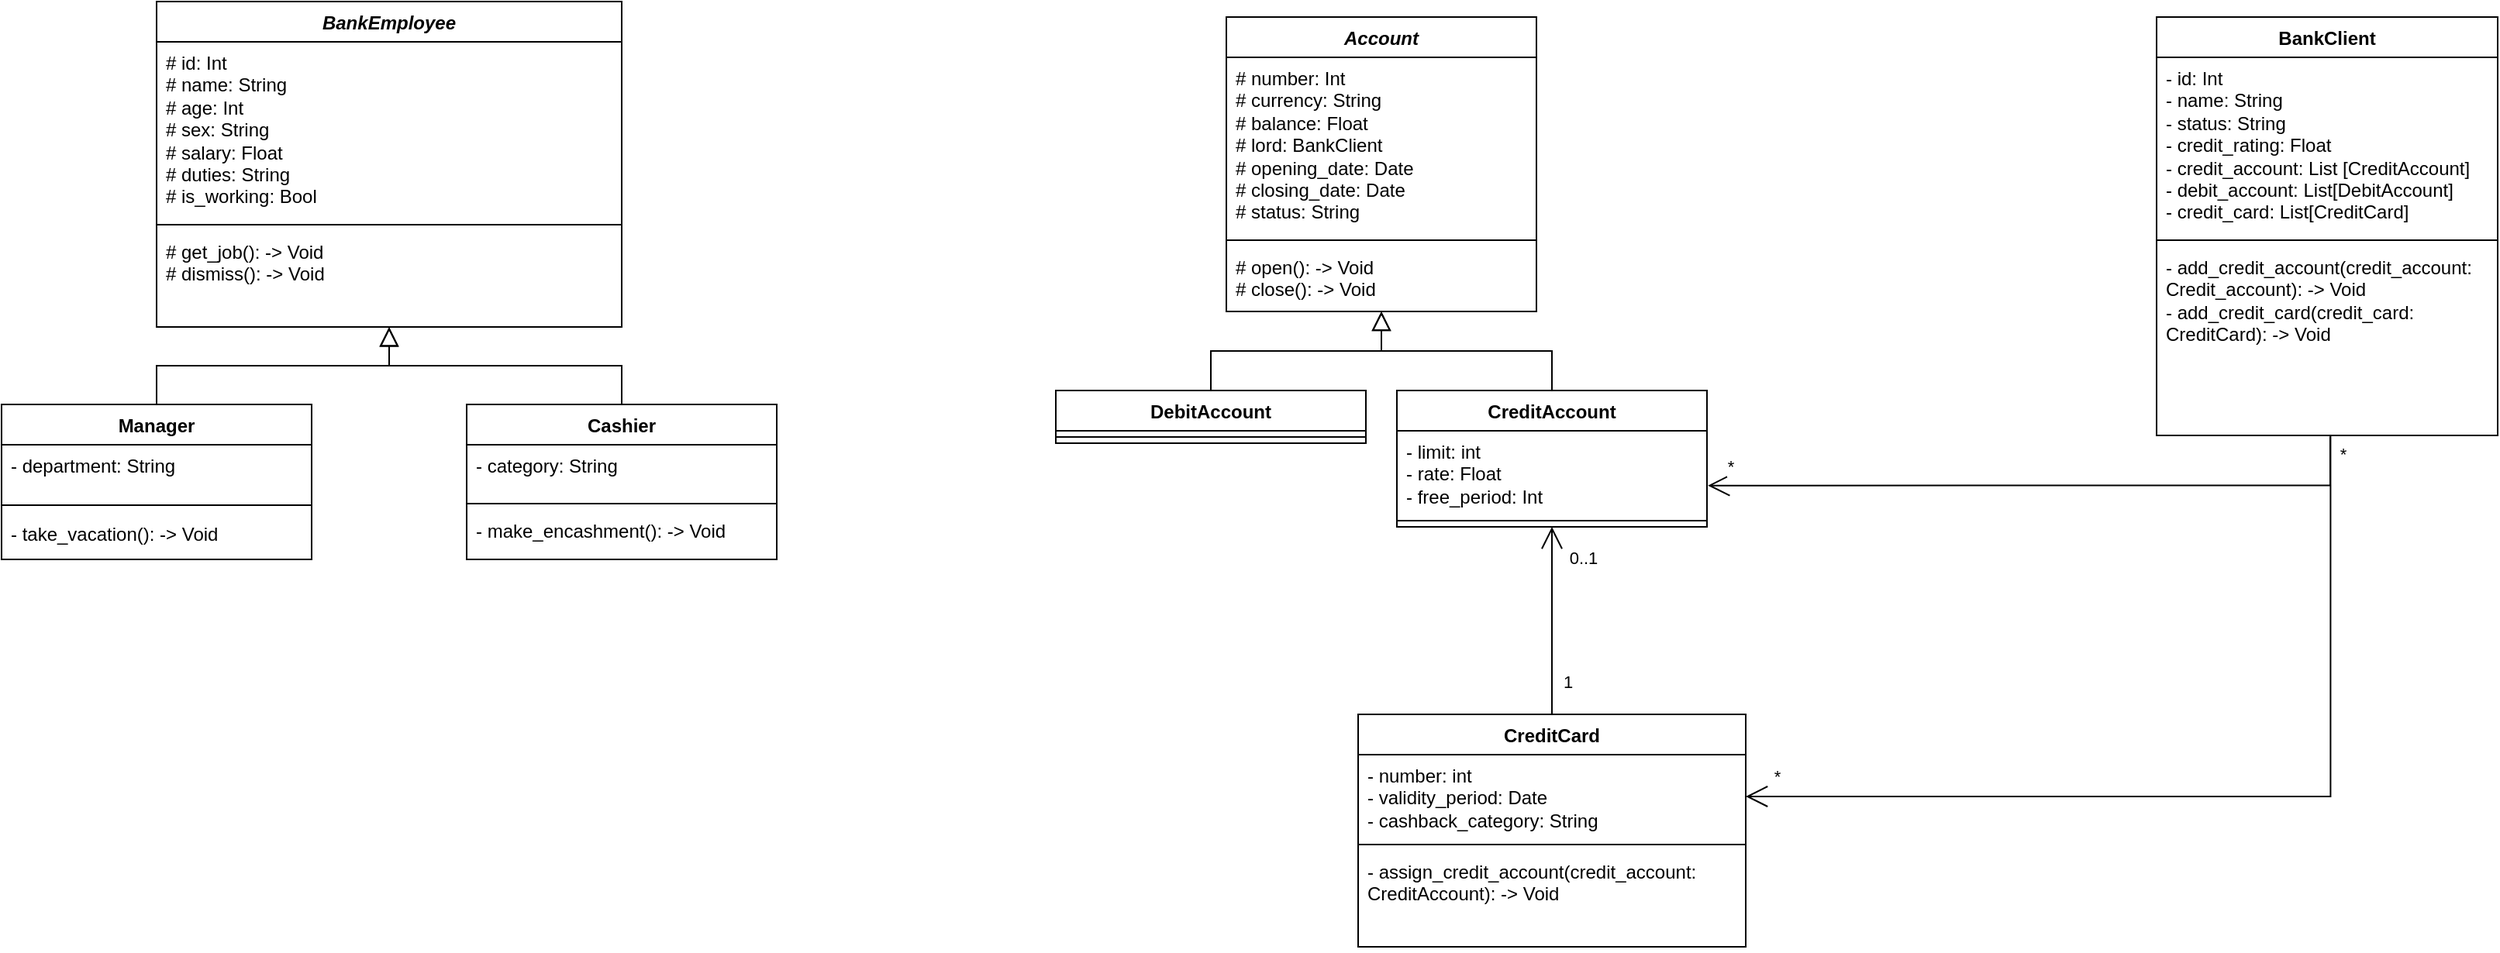 <mxfile version="26.0.9">
  <diagram id="C5RBs43oDa-KdzZeNtuy" name="Page-1">
    <mxGraphModel dx="2417" dy="1107" grid="1" gridSize="10" guides="1" tooltips="1" connect="1" arrows="1" fold="1" page="1" pageScale="1" pageWidth="827" pageHeight="1169" math="0" shadow="0">
      <root>
        <mxCell id="WIyWlLk6GJQsqaUBKTNV-0" />
        <mxCell id="WIyWlLk6GJQsqaUBKTNV-1" parent="WIyWlLk6GJQsqaUBKTNV-0" />
        <mxCell id="MGYGCVjvs8byKjPZkWGm-21" value="" style="endArrow=block;endSize=10;endFill=0;shadow=0;strokeWidth=1;rounded=0;curved=0;edgeStyle=elbowEdgeStyle;elbow=vertical;entryX=0.5;entryY=1;entryDx=0;entryDy=0;exitX=0.5;exitY=0;exitDx=0;exitDy=0;" parent="WIyWlLk6GJQsqaUBKTNV-1" source="MGYGCVjvs8byKjPZkWGm-57" target="MGYGCVjvs8byKjPZkWGm-34" edge="1">
          <mxGeometry width="160" relative="1" as="geometry">
            <mxPoint x="-170" y="520" as="sourcePoint" />
            <mxPoint y="430" as="targetPoint" />
          </mxGeometry>
        </mxCell>
        <mxCell id="MGYGCVjvs8byKjPZkWGm-34" value="&lt;span style=&quot;text-wrap: nowrap;&quot;&gt;&lt;i&gt;BankEmployee&lt;/i&gt;&lt;/span&gt;" style="swimlane;fontStyle=1;align=center;verticalAlign=top;childLayout=stackLayout;horizontal=1;startSize=26;horizontalStack=0;resizeParent=1;resizeParentMax=0;resizeLast=0;collapsible=1;marginBottom=0;whiteSpace=wrap;html=1;" parent="WIyWlLk6GJQsqaUBKTNV-1" vertex="1">
          <mxGeometry x="-240" y="300" width="300" height="210" as="geometry" />
        </mxCell>
        <mxCell id="MGYGCVjvs8byKjPZkWGm-35" value="&lt;div&gt;# id: Int&lt;/div&gt;&lt;div&gt;# name: String&lt;/div&gt;# age: Int&lt;div&gt;# sex: String&lt;/div&gt;&lt;div&gt;# salary: Float&lt;/div&gt;&lt;div&gt;# duties: String&lt;/div&gt;&lt;div&gt;# is_working: Bool&lt;/div&gt;" style="text;strokeColor=none;fillColor=none;align=left;verticalAlign=top;spacingLeft=4;spacingRight=4;overflow=hidden;rotatable=0;points=[[0,0.5],[1,0.5]];portConstraint=eastwest;whiteSpace=wrap;html=1;" parent="MGYGCVjvs8byKjPZkWGm-34" vertex="1">
          <mxGeometry y="26" width="300" height="114" as="geometry" />
        </mxCell>
        <mxCell id="MGYGCVjvs8byKjPZkWGm-36" value="" style="line;strokeWidth=1;fillColor=none;align=left;verticalAlign=middle;spacingTop=-1;spacingLeft=3;spacingRight=3;rotatable=0;labelPosition=right;points=[];portConstraint=eastwest;strokeColor=inherit;" parent="MGYGCVjvs8byKjPZkWGm-34" vertex="1">
          <mxGeometry y="140" width="300" height="8" as="geometry" />
        </mxCell>
        <mxCell id="MGYGCVjvs8byKjPZkWGm-37" value="# get_job(): -&amp;gt; Void&lt;div&gt;# dismiss(): -&amp;gt; Void&lt;br&gt;&lt;div&gt;&lt;br&gt;&lt;/div&gt;&lt;div&gt;&lt;br&gt;&lt;/div&gt;&lt;/div&gt;" style="text;strokeColor=none;fillColor=none;align=left;verticalAlign=top;spacingLeft=4;spacingRight=4;overflow=hidden;rotatable=0;points=[[0,0.5],[1,0.5]];portConstraint=eastwest;whiteSpace=wrap;html=1;" parent="MGYGCVjvs8byKjPZkWGm-34" vertex="1">
          <mxGeometry y="148" width="300" height="62" as="geometry" />
        </mxCell>
        <mxCell id="MGYGCVjvs8byKjPZkWGm-57" value="Manager" style="swimlane;fontStyle=1;align=center;verticalAlign=top;childLayout=stackLayout;horizontal=1;startSize=26;horizontalStack=0;resizeParent=1;resizeParentMax=0;resizeLast=0;collapsible=1;marginBottom=0;whiteSpace=wrap;html=1;" parent="WIyWlLk6GJQsqaUBKTNV-1" vertex="1">
          <mxGeometry x="-340" y="560" width="200" height="100" as="geometry" />
        </mxCell>
        <mxCell id="MGYGCVjvs8byKjPZkWGm-58" value="&lt;div&gt;&lt;span style=&quot;background-color: transparent; color: light-dark(rgb(0, 0, 0), rgb(255, 255, 255));&quot;&gt;- department: String&lt;/span&gt;&lt;/div&gt;" style="text;strokeColor=none;fillColor=none;align=left;verticalAlign=top;spacingLeft=4;spacingRight=4;overflow=hidden;rotatable=0;points=[[0,0.5],[1,0.5]];portConstraint=eastwest;whiteSpace=wrap;html=1;" parent="MGYGCVjvs8byKjPZkWGm-57" vertex="1">
          <mxGeometry y="26" width="200" height="34" as="geometry" />
        </mxCell>
        <mxCell id="MGYGCVjvs8byKjPZkWGm-59" value="" style="line;strokeWidth=1;fillColor=none;align=left;verticalAlign=middle;spacingTop=-1;spacingLeft=3;spacingRight=3;rotatable=0;labelPosition=right;points=[];portConstraint=eastwest;strokeColor=inherit;" parent="MGYGCVjvs8byKjPZkWGm-57" vertex="1">
          <mxGeometry y="60" width="200" height="10" as="geometry" />
        </mxCell>
        <mxCell id="MGYGCVjvs8byKjPZkWGm-60" value="- take_vacation(): -&amp;gt; Void" style="text;strokeColor=none;fillColor=none;align=left;verticalAlign=top;spacingLeft=4;spacingRight=4;overflow=hidden;rotatable=0;points=[[0,0.5],[1,0.5]];portConstraint=eastwest;whiteSpace=wrap;html=1;" parent="MGYGCVjvs8byKjPZkWGm-57" vertex="1">
          <mxGeometry y="70" width="200" height="30" as="geometry" />
        </mxCell>
        <mxCell id="MGYGCVjvs8byKjPZkWGm-61" value="&lt;span style=&quot;text-wrap: nowrap;&quot;&gt;BankClient&lt;/span&gt;" style="swimlane;fontStyle=1;align=center;verticalAlign=top;childLayout=stackLayout;horizontal=1;startSize=26;horizontalStack=0;resizeParent=1;resizeParentMax=0;resizeLast=0;collapsible=1;marginBottom=0;whiteSpace=wrap;html=1;" parent="WIyWlLk6GJQsqaUBKTNV-1" vertex="1">
          <mxGeometry x="1050" y="310" width="220" height="270" as="geometry" />
        </mxCell>
        <mxCell id="MGYGCVjvs8byKjPZkWGm-62" value="&lt;div&gt;- id: Int&lt;/div&gt;- name: String&lt;div&gt;&lt;span style=&quot;background-color: transparent; color: light-dark(rgb(0, 0, 0), rgb(255, 255, 255));&quot;&gt;- status: String&lt;/span&gt;&lt;br&gt;&lt;/div&gt;&lt;div&gt;- credit_rating: Float&lt;/div&gt;&lt;div&gt;- credit_account: List [CreditAccount]&lt;/div&gt;&lt;div&gt;- debit_account: List[DebitAccount]&lt;/div&gt;&lt;div&gt;- credit_card: List[CreditCard]&lt;/div&gt;" style="text;strokeColor=none;fillColor=none;align=left;verticalAlign=top;spacingLeft=4;spacingRight=4;overflow=hidden;rotatable=0;points=[[0,0.5],[1,0.5]];portConstraint=eastwest;whiteSpace=wrap;html=1;" parent="MGYGCVjvs8byKjPZkWGm-61" vertex="1">
          <mxGeometry y="26" width="220" height="114" as="geometry" />
        </mxCell>
        <mxCell id="MGYGCVjvs8byKjPZkWGm-63" value="" style="line;strokeWidth=1;fillColor=none;align=left;verticalAlign=middle;spacingTop=-1;spacingLeft=3;spacingRight=3;rotatable=0;labelPosition=right;points=[];portConstraint=eastwest;strokeColor=inherit;" parent="MGYGCVjvs8byKjPZkWGm-61" vertex="1">
          <mxGeometry y="140" width="220" height="8" as="geometry" />
        </mxCell>
        <mxCell id="MGYGCVjvs8byKjPZkWGm-64" value="- add_credit_account(credit_account: Credit_account): -&amp;gt; Void&lt;div&gt;- add_credit_card(credit_card: CreditCard): -&amp;gt; Void&lt;/div&gt;&lt;div&gt;&lt;br&gt;&lt;/div&gt;" style="text;strokeColor=none;fillColor=none;align=left;verticalAlign=top;spacingLeft=4;spacingRight=4;overflow=hidden;rotatable=0;points=[[0,0.5],[1,0.5]];portConstraint=eastwest;whiteSpace=wrap;html=1;" parent="MGYGCVjvs8byKjPZkWGm-61" vertex="1">
          <mxGeometry y="148" width="220" height="122" as="geometry" />
        </mxCell>
        <mxCell id="yrB61qPGidc-HzTIzSsz-0" value="Cashier" style="swimlane;fontStyle=1;align=center;verticalAlign=top;childLayout=stackLayout;horizontal=1;startSize=26;horizontalStack=0;resizeParent=1;resizeParentMax=0;resizeLast=0;collapsible=1;marginBottom=0;whiteSpace=wrap;html=1;" parent="WIyWlLk6GJQsqaUBKTNV-1" vertex="1">
          <mxGeometry x="-40" y="560" width="200" height="100" as="geometry" />
        </mxCell>
        <mxCell id="yrB61qPGidc-HzTIzSsz-1" value="&lt;div&gt;&lt;span style=&quot;background-color: transparent; color: light-dark(rgb(0, 0, 0), rgb(255, 255, 255));&quot;&gt;- category: String&lt;/span&gt;&lt;br&gt;&lt;/div&gt;" style="text;strokeColor=none;fillColor=none;align=left;verticalAlign=top;spacingLeft=4;spacingRight=4;overflow=hidden;rotatable=0;points=[[0,0.5],[1,0.5]];portConstraint=eastwest;whiteSpace=wrap;html=1;" parent="yrB61qPGidc-HzTIzSsz-0" vertex="1">
          <mxGeometry y="26" width="200" height="34" as="geometry" />
        </mxCell>
        <mxCell id="yrB61qPGidc-HzTIzSsz-2" value="" style="line;strokeWidth=1;fillColor=none;align=left;verticalAlign=middle;spacingTop=-1;spacingLeft=3;spacingRight=3;rotatable=0;labelPosition=right;points=[];portConstraint=eastwest;strokeColor=inherit;" parent="yrB61qPGidc-HzTIzSsz-0" vertex="1">
          <mxGeometry y="60" width="200" height="8" as="geometry" />
        </mxCell>
        <mxCell id="yrB61qPGidc-HzTIzSsz-3" value="- make_encashment(): -&amp;gt; Void" style="text;strokeColor=none;fillColor=none;align=left;verticalAlign=top;spacingLeft=4;spacingRight=4;overflow=hidden;rotatable=0;points=[[0,0.5],[1,0.5]];portConstraint=eastwest;whiteSpace=wrap;html=1;" parent="yrB61qPGidc-HzTIzSsz-0" vertex="1">
          <mxGeometry y="68" width="200" height="32" as="geometry" />
        </mxCell>
        <mxCell id="yrB61qPGidc-HzTIzSsz-4" value="" style="endArrow=block;endSize=10;endFill=0;shadow=0;strokeWidth=1;rounded=0;curved=0;edgeStyle=elbowEdgeStyle;elbow=vertical;entryX=0.5;entryY=1.005;entryDx=0;entryDy=0;exitX=0.5;exitY=0;exitDx=0;exitDy=0;entryPerimeter=0;" parent="WIyWlLk6GJQsqaUBKTNV-1" source="yrB61qPGidc-HzTIzSsz-0" target="MGYGCVjvs8byKjPZkWGm-37" edge="1">
          <mxGeometry width="160" relative="1" as="geometry">
            <mxPoint x="-240" y="552" as="sourcePoint" />
            <mxPoint x="190" y="490" as="targetPoint" />
          </mxGeometry>
        </mxCell>
        <mxCell id="PFwuptXeePDc-NQud5sz-0" value="&lt;span style=&quot;font-style: italic; text-wrap: nowrap;&quot;&gt;Account&lt;/span&gt;" style="swimlane;fontStyle=1;align=center;verticalAlign=top;childLayout=stackLayout;horizontal=1;startSize=26;horizontalStack=0;resizeParent=1;resizeParentMax=0;resizeLast=0;collapsible=1;marginBottom=0;whiteSpace=wrap;html=1;" vertex="1" parent="WIyWlLk6GJQsqaUBKTNV-1">
          <mxGeometry x="450" y="310" width="200" height="190" as="geometry" />
        </mxCell>
        <mxCell id="PFwuptXeePDc-NQud5sz-1" value="# number: Int&lt;div&gt;# currency: String&lt;/div&gt;&lt;div&gt;# balance: Float&lt;/div&gt;&lt;div&gt;# lord: BankClient&lt;/div&gt;&lt;div&gt;# opening_date: Date&lt;/div&gt;&lt;div&gt;# closing_date: Date&lt;/div&gt;&lt;div&gt;# status: String&lt;/div&gt;&lt;div&gt;&lt;br&gt;&lt;/div&gt;" style="text;strokeColor=none;fillColor=none;align=left;verticalAlign=top;spacingLeft=4;spacingRight=4;overflow=hidden;rotatable=0;points=[[0,0.5],[1,0.5]];portConstraint=eastwest;whiteSpace=wrap;html=1;" vertex="1" parent="PFwuptXeePDc-NQud5sz-0">
          <mxGeometry y="26" width="200" height="114" as="geometry" />
        </mxCell>
        <mxCell id="PFwuptXeePDc-NQud5sz-2" value="" style="line;strokeWidth=1;fillColor=none;align=left;verticalAlign=middle;spacingTop=-1;spacingLeft=3;spacingRight=3;rotatable=0;labelPosition=right;points=[];portConstraint=eastwest;strokeColor=inherit;" vertex="1" parent="PFwuptXeePDc-NQud5sz-0">
          <mxGeometry y="140" width="200" height="8" as="geometry" />
        </mxCell>
        <mxCell id="PFwuptXeePDc-NQud5sz-3" value="# open(): -&amp;gt; Void&lt;div&gt;# close(): -&amp;gt; Void&lt;/div&gt;" style="text;strokeColor=none;fillColor=none;align=left;verticalAlign=top;spacingLeft=4;spacingRight=4;overflow=hidden;rotatable=0;points=[[0,0.5],[1,0.5]];portConstraint=eastwest;whiteSpace=wrap;html=1;" vertex="1" parent="PFwuptXeePDc-NQud5sz-0">
          <mxGeometry y="148" width="200" height="42" as="geometry" />
        </mxCell>
        <mxCell id="PFwuptXeePDc-NQud5sz-9" value="" style="endArrow=block;endSize=10;endFill=0;shadow=0;strokeWidth=1;rounded=0;curved=0;edgeStyle=elbowEdgeStyle;elbow=vertical;exitX=0.5;exitY=0;exitDx=0;exitDy=0;entryX=0.5;entryY=1;entryDx=0;entryDy=0;entryPerimeter=0;" edge="1" parent="WIyWlLk6GJQsqaUBKTNV-1" source="PFwuptXeePDc-NQud5sz-68" target="PFwuptXeePDc-NQud5sz-3">
          <mxGeometry width="160" relative="1" as="geometry">
            <mxPoint x="810" y="458.0" as="sourcePoint" />
            <mxPoint x="540" y="480" as="targetPoint" />
          </mxGeometry>
        </mxCell>
        <mxCell id="PFwuptXeePDc-NQud5sz-10" value="DebitAccount" style="swimlane;fontStyle=1;align=center;verticalAlign=top;childLayout=stackLayout;horizontal=1;startSize=26;horizontalStack=0;resizeParent=1;resizeParentMax=0;resizeLast=0;collapsible=1;marginBottom=0;whiteSpace=wrap;html=1;" vertex="1" parent="WIyWlLk6GJQsqaUBKTNV-1">
          <mxGeometry x="340" y="551" width="200" height="34" as="geometry" />
        </mxCell>
        <mxCell id="PFwuptXeePDc-NQud5sz-12" value="" style="line;strokeWidth=1;fillColor=none;align=left;verticalAlign=middle;spacingTop=-1;spacingLeft=3;spacingRight=3;rotatable=0;labelPosition=right;points=[];portConstraint=eastwest;strokeColor=inherit;" vertex="1" parent="PFwuptXeePDc-NQud5sz-10">
          <mxGeometry y="26" width="200" height="8" as="geometry" />
        </mxCell>
        <mxCell id="PFwuptXeePDc-NQud5sz-14" value="" style="endArrow=block;endSize=10;endFill=0;shadow=0;strokeWidth=1;rounded=0;curved=0;edgeStyle=elbowEdgeStyle;elbow=vertical;exitX=0.5;exitY=0;exitDx=0;exitDy=0;" edge="1" parent="WIyWlLk6GJQsqaUBKTNV-1" source="PFwuptXeePDc-NQud5sz-10" target="PFwuptXeePDc-NQud5sz-3">
          <mxGeometry width="160" relative="1" as="geometry">
            <mxPoint x="324" y="564" as="sourcePoint" />
            <mxPoint x="520" y="500" as="targetPoint" />
          </mxGeometry>
        </mxCell>
        <mxCell id="PFwuptXeePDc-NQud5sz-20" value="CreditCard" style="swimlane;fontStyle=1;align=center;verticalAlign=top;childLayout=stackLayout;horizontal=1;startSize=26;horizontalStack=0;resizeParent=1;resizeParentMax=0;resizeLast=0;collapsible=1;marginBottom=0;whiteSpace=wrap;html=1;" vertex="1" parent="WIyWlLk6GJQsqaUBKTNV-1">
          <mxGeometry x="535" y="760" width="250" height="150" as="geometry" />
        </mxCell>
        <mxCell id="PFwuptXeePDc-NQud5sz-21" value="- number: int&lt;div&gt;- validity_period: Date&lt;div&gt;- cashback_category: String&lt;/div&gt;&lt;/div&gt;" style="text;strokeColor=none;fillColor=none;align=left;verticalAlign=top;spacingLeft=4;spacingRight=4;overflow=hidden;rotatable=0;points=[[0,0.5],[1,0.5]];portConstraint=eastwest;whiteSpace=wrap;html=1;" vertex="1" parent="PFwuptXeePDc-NQud5sz-20">
          <mxGeometry y="26" width="250" height="54" as="geometry" />
        </mxCell>
        <mxCell id="PFwuptXeePDc-NQud5sz-22" value="" style="line;strokeWidth=1;fillColor=none;align=left;verticalAlign=middle;spacingTop=-1;spacingLeft=3;spacingRight=3;rotatable=0;labelPosition=right;points=[];portConstraint=eastwest;strokeColor=inherit;" vertex="1" parent="PFwuptXeePDc-NQud5sz-20">
          <mxGeometry y="80" width="250" height="8" as="geometry" />
        </mxCell>
        <mxCell id="PFwuptXeePDc-NQud5sz-23" value="- assign_credit_account(credit_account: CreditAccount): -&amp;gt; Void" style="text;strokeColor=none;fillColor=none;align=left;verticalAlign=top;spacingLeft=4;spacingRight=4;overflow=hidden;rotatable=0;points=[[0,0.5],[1,0.5]];portConstraint=eastwest;whiteSpace=wrap;html=1;" vertex="1" parent="PFwuptXeePDc-NQud5sz-20">
          <mxGeometry y="88" width="250" height="62" as="geometry" />
        </mxCell>
        <mxCell id="PFwuptXeePDc-NQud5sz-46" value="" style="endArrow=open;endFill=1;endSize=12;html=1;rounded=0;exitX=0.51;exitY=1.003;exitDx=0;exitDy=0;exitPerimeter=0;entryX=1;entryY=0.5;entryDx=0;entryDy=0;edgeStyle=orthogonalEdgeStyle;" edge="1" parent="WIyWlLk6GJQsqaUBKTNV-1" source="MGYGCVjvs8byKjPZkWGm-64" target="PFwuptXeePDc-NQud5sz-21">
          <mxGeometry width="160" relative="1" as="geometry">
            <mxPoint x="820" y="760" as="sourcePoint" />
            <mxPoint x="980" y="760" as="targetPoint" />
          </mxGeometry>
        </mxCell>
        <mxCell id="PFwuptXeePDc-NQud5sz-47" value="*" style="edgeLabel;html=1;align=center;verticalAlign=middle;resizable=0;points=[];" vertex="1" connectable="0" parent="PFwuptXeePDc-NQud5sz-46">
          <mxGeometry x="-0.958" relative="1" as="geometry">
            <mxPoint x="8" y="-2" as="offset" />
          </mxGeometry>
        </mxCell>
        <mxCell id="PFwuptXeePDc-NQud5sz-48" value="*" style="edgeLabel;html=1;align=center;verticalAlign=middle;resizable=0;points=[];" vertex="1" connectable="0" parent="PFwuptXeePDc-NQud5sz-46">
          <mxGeometry x="0.935" y="2" relative="1" as="geometry">
            <mxPoint y="-15" as="offset" />
          </mxGeometry>
        </mxCell>
        <mxCell id="PFwuptXeePDc-NQud5sz-49" value="" style="endArrow=open;endFill=1;endSize=12;html=1;rounded=0;entryX=1.003;entryY=0.654;entryDx=0;entryDy=0;edgeStyle=orthogonalEdgeStyle;exitX=0.509;exitY=1.005;exitDx=0;exitDy=0;exitPerimeter=0;entryPerimeter=0;" edge="1" parent="WIyWlLk6GJQsqaUBKTNV-1" source="MGYGCVjvs8byKjPZkWGm-64" target="PFwuptXeePDc-NQud5sz-69">
          <mxGeometry width="160" relative="1" as="geometry">
            <mxPoint x="1050" y="600" as="sourcePoint" />
            <mxPoint x="910" y="511" as="targetPoint" />
          </mxGeometry>
        </mxCell>
        <mxCell id="PFwuptXeePDc-NQud5sz-51" value="*" style="edgeLabel;html=1;align=center;verticalAlign=middle;resizable=0;points=[];" vertex="1" connectable="0" parent="PFwuptXeePDc-NQud5sz-49">
          <mxGeometry x="0.935" y="2" relative="1" as="geometry">
            <mxPoint y="-15" as="offset" />
          </mxGeometry>
        </mxCell>
        <mxCell id="PFwuptXeePDc-NQud5sz-52" value="" style="endArrow=open;endFill=1;endSize=12;html=1;rounded=0;entryX=0.5;entryY=1;entryDx=0;entryDy=0;edgeStyle=orthogonalEdgeStyle;exitX=0.5;exitY=0;exitDx=0;exitDy=0;" edge="1" parent="WIyWlLk6GJQsqaUBKTNV-1" source="PFwuptXeePDc-NQud5sz-20" target="PFwuptXeePDc-NQud5sz-68">
          <mxGeometry width="160" relative="1" as="geometry">
            <mxPoint x="681.61" y="778.33" as="sourcePoint" />
            <mxPoint x="660.8" y="681.294" as="targetPoint" />
          </mxGeometry>
        </mxCell>
        <mxCell id="PFwuptXeePDc-NQud5sz-54" value="1" style="edgeLabel;html=1;align=center;verticalAlign=middle;resizable=0;points=[];" vertex="1" connectable="0" parent="PFwuptXeePDc-NQud5sz-52">
          <mxGeometry x="-0.713" relative="1" as="geometry">
            <mxPoint x="10" y="-4" as="offset" />
          </mxGeometry>
        </mxCell>
        <mxCell id="PFwuptXeePDc-NQud5sz-55" value="0..1" style="edgeLabel;html=1;align=center;verticalAlign=middle;resizable=0;points=[];" vertex="1" connectable="0" parent="PFwuptXeePDc-NQud5sz-52">
          <mxGeometry x="0.797" y="-1" relative="1" as="geometry">
            <mxPoint x="19" y="7" as="offset" />
          </mxGeometry>
        </mxCell>
        <mxCell id="PFwuptXeePDc-NQud5sz-68" value="CreditAccount" style="swimlane;fontStyle=1;align=center;verticalAlign=top;childLayout=stackLayout;horizontal=1;startSize=26;horizontalStack=0;resizeParent=1;resizeParentMax=0;resizeLast=0;collapsible=1;marginBottom=0;whiteSpace=wrap;html=1;" vertex="1" parent="WIyWlLk6GJQsqaUBKTNV-1">
          <mxGeometry x="560" y="551" width="200" height="88" as="geometry" />
        </mxCell>
        <mxCell id="PFwuptXeePDc-NQud5sz-69" value="- limit: int&lt;div&gt;- rate: Float&lt;div&gt;- free_period: Int&lt;/div&gt;&lt;/div&gt;" style="text;strokeColor=none;fillColor=none;align=left;verticalAlign=top;spacingLeft=4;spacingRight=4;overflow=hidden;rotatable=0;points=[[0,0.5],[1,0.5]];portConstraint=eastwest;whiteSpace=wrap;html=1;" vertex="1" parent="PFwuptXeePDc-NQud5sz-68">
          <mxGeometry y="26" width="200" height="54" as="geometry" />
        </mxCell>
        <mxCell id="PFwuptXeePDc-NQud5sz-70" value="" style="line;strokeWidth=1;fillColor=none;align=left;verticalAlign=middle;spacingTop=-1;spacingLeft=3;spacingRight=3;rotatable=0;labelPosition=right;points=[];portConstraint=eastwest;strokeColor=inherit;" vertex="1" parent="PFwuptXeePDc-NQud5sz-68">
          <mxGeometry y="80" width="200" height="8" as="geometry" />
        </mxCell>
      </root>
    </mxGraphModel>
  </diagram>
</mxfile>
